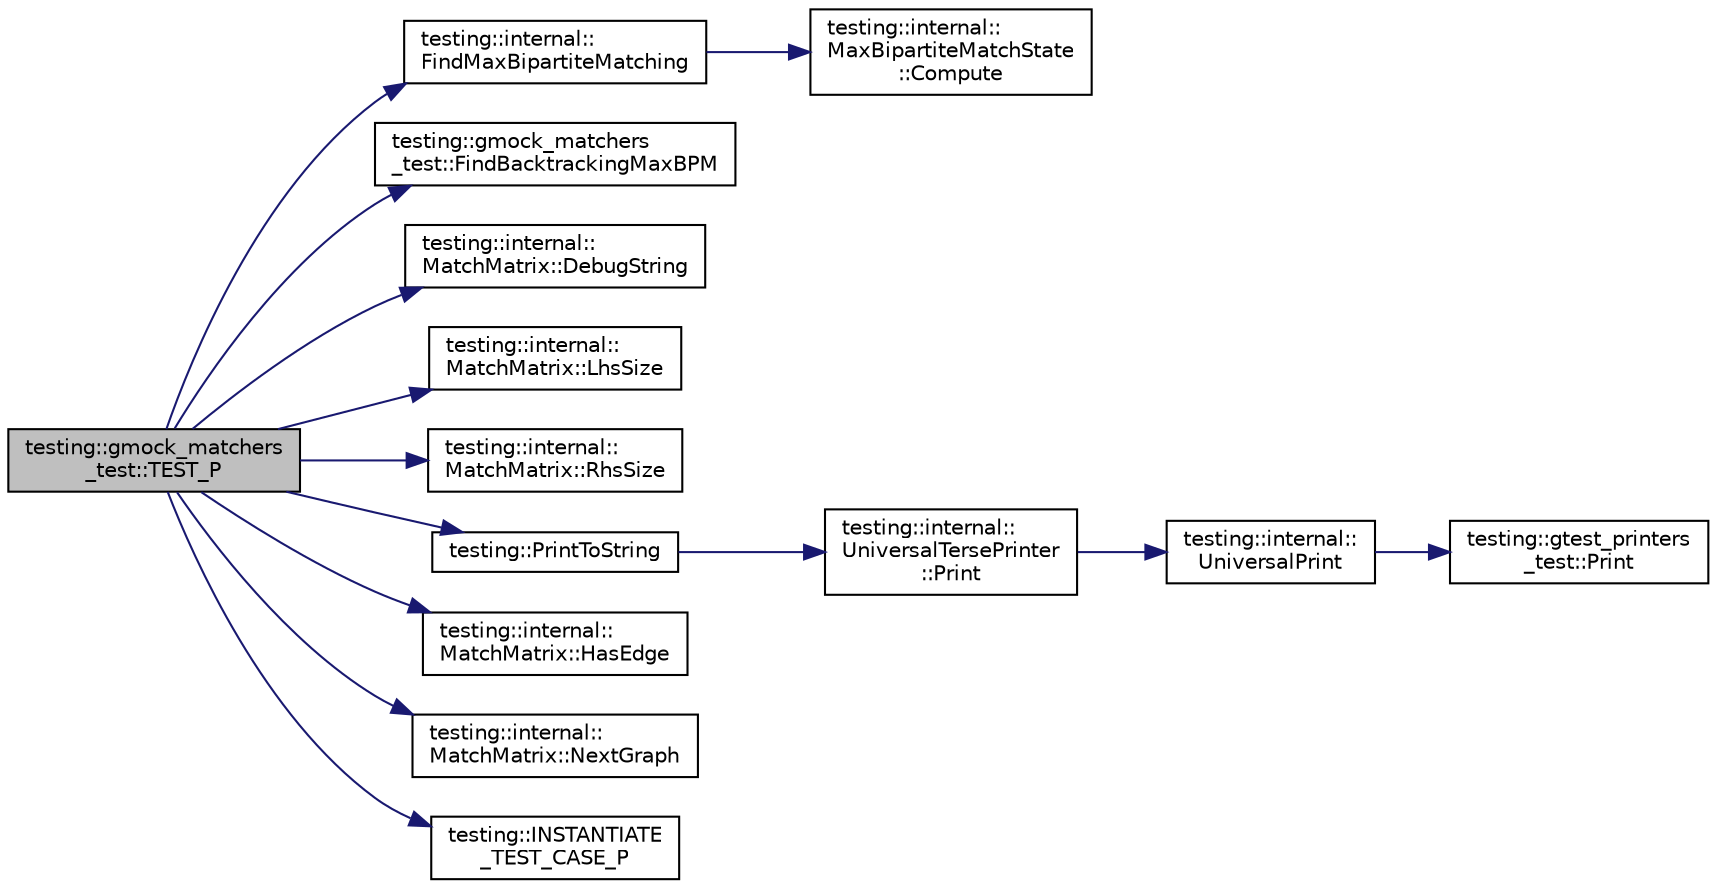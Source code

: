 digraph "testing::gmock_matchers_test::TEST_P"
{
  edge [fontname="Helvetica",fontsize="10",labelfontname="Helvetica",labelfontsize="10"];
  node [fontname="Helvetica",fontsize="10",shape=record];
  rankdir="LR";
  Node2355 [label="testing::gmock_matchers\l_test::TEST_P",height=0.2,width=0.4,color="black", fillcolor="grey75", style="filled", fontcolor="black"];
  Node2355 -> Node2356 [color="midnightblue",fontsize="10",style="solid",fontname="Helvetica"];
  Node2356 [label="testing::internal::\lFindMaxBipartiteMatching",height=0.2,width=0.4,color="black", fillcolor="white", style="filled",URL="$d0/da7/namespacetesting_1_1internal.html#ae30bd8357c179334b2b09b0d689efccc"];
  Node2356 -> Node2357 [color="midnightblue",fontsize="10",style="solid",fontname="Helvetica"];
  Node2357 [label="testing::internal::\lMaxBipartiteMatchState\l::Compute",height=0.2,width=0.4,color="black", fillcolor="white", style="filled",URL="$d7/d31/classtesting_1_1internal_1_1_max_bipartite_match_state.html#af6efab664ee390925b24d023f1368192"];
  Node2355 -> Node2358 [color="midnightblue",fontsize="10",style="solid",fontname="Helvetica"];
  Node2358 [label="testing::gmock_matchers\l_test::FindBacktrackingMaxBPM",height=0.2,width=0.4,color="black", fillcolor="white", style="filled",URL="$d5/de1/namespacetesting_1_1gmock__matchers__test.html#a09321a8d4a4c40ab1e369fbdf92b0414"];
  Node2355 -> Node2359 [color="midnightblue",fontsize="10",style="solid",fontname="Helvetica"];
  Node2359 [label="testing::internal::\lMatchMatrix::DebugString",height=0.2,width=0.4,color="black", fillcolor="white", style="filled",URL="$d7/d20/classtesting_1_1internal_1_1_match_matrix.html#a37c7a88ac2e9d5012a1ecf1b19869c6c"];
  Node2355 -> Node2360 [color="midnightblue",fontsize="10",style="solid",fontname="Helvetica"];
  Node2360 [label="testing::internal::\lMatchMatrix::LhsSize",height=0.2,width=0.4,color="black", fillcolor="white", style="filled",URL="$d7/d20/classtesting_1_1internal_1_1_match_matrix.html#a337d9793c61d985dbc1be166e34eed61"];
  Node2355 -> Node2361 [color="midnightblue",fontsize="10",style="solid",fontname="Helvetica"];
  Node2361 [label="testing::internal::\lMatchMatrix::RhsSize",height=0.2,width=0.4,color="black", fillcolor="white", style="filled",URL="$d7/d20/classtesting_1_1internal_1_1_match_matrix.html#aff068e9fed3a42466c5da8766ac43134"];
  Node2355 -> Node2362 [color="midnightblue",fontsize="10",style="solid",fontname="Helvetica"];
  Node2362 [label="testing::PrintToString",height=0.2,width=0.4,color="black", fillcolor="white", style="filled",URL="$d0/d75/namespacetesting.html#aa5717bb1144edd1d262d310ba70c82ed"];
  Node2362 -> Node2363 [color="midnightblue",fontsize="10",style="solid",fontname="Helvetica"];
  Node2363 [label="testing::internal::\lUniversalTersePrinter\l::Print",height=0.2,width=0.4,color="black", fillcolor="white", style="filled",URL="$d6/d8f/classtesting_1_1internal_1_1_universal_terse_printer.html#a042249cdb42fdb77588c9ad54ea7ed54"];
  Node2363 -> Node2364 [color="midnightblue",fontsize="10",style="solid",fontname="Helvetica"];
  Node2364 [label="testing::internal::\lUniversalPrint",height=0.2,width=0.4,color="black", fillcolor="white", style="filled",URL="$d0/da7/namespacetesting_1_1internal.html#a30708fa2bacf11895b03bdb21eb72309"];
  Node2364 -> Node2365 [color="midnightblue",fontsize="10",style="solid",fontname="Helvetica"];
  Node2365 [label="testing::gtest_printers\l_test::Print",height=0.2,width=0.4,color="black", fillcolor="white", style="filled",URL="$dd/d01/namespacetesting_1_1gtest__printers__test.html#ab1fefdb330a473343afa3cc6d46a65f6"];
  Node2355 -> Node2366 [color="midnightblue",fontsize="10",style="solid",fontname="Helvetica"];
  Node2366 [label="testing::internal::\lMatchMatrix::HasEdge",height=0.2,width=0.4,color="black", fillcolor="white", style="filled",URL="$d7/d20/classtesting_1_1internal_1_1_match_matrix.html#a94c7641a932739734cb2207b1bca4036"];
  Node2355 -> Node2367 [color="midnightblue",fontsize="10",style="solid",fontname="Helvetica"];
  Node2367 [label="testing::internal::\lMatchMatrix::NextGraph",height=0.2,width=0.4,color="black", fillcolor="white", style="filled",URL="$d7/d20/classtesting_1_1internal_1_1_match_matrix.html#a3a35e2d6107c225537d7e776465a7893"];
  Node2355 -> Node2368 [color="midnightblue",fontsize="10",style="solid",fontname="Helvetica"];
  Node2368 [label="testing::INSTANTIATE\l_TEST_CASE_P",height=0.2,width=0.4,color="black", fillcolor="white", style="filled",URL="$d0/d75/namespacetesting.html#a5b049e97e9082df909e4a0f740ff5d02"];
}
